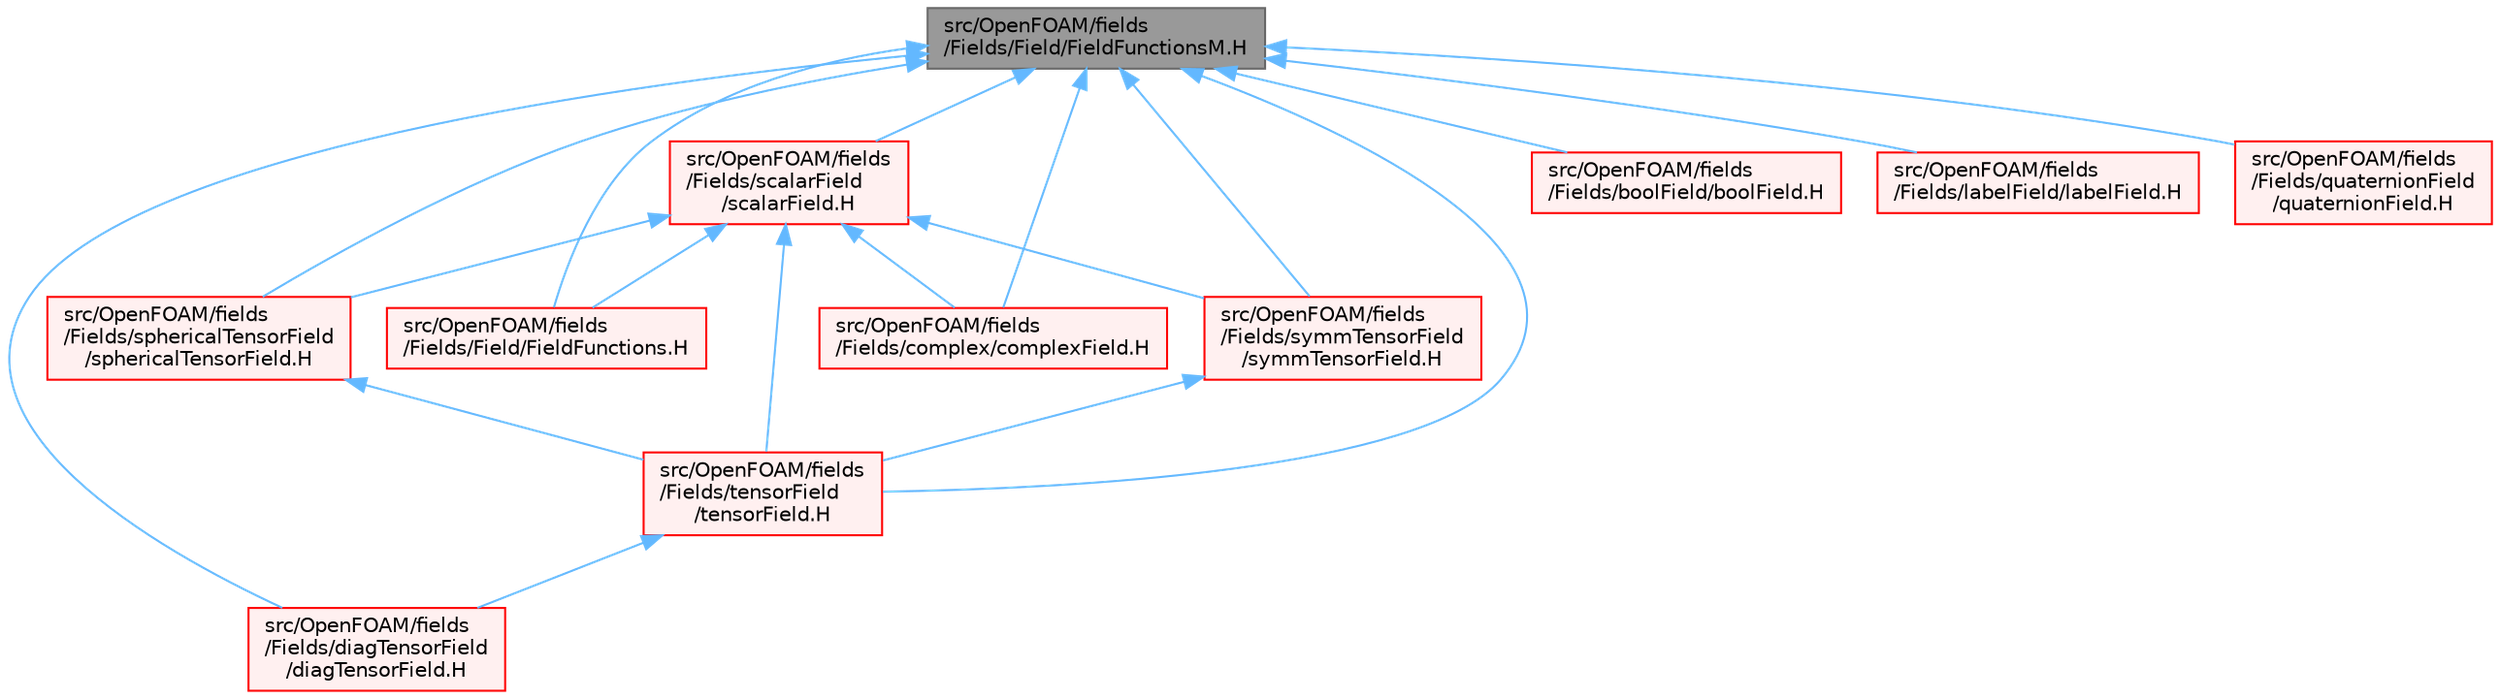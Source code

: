 digraph "src/OpenFOAM/fields/Fields/Field/FieldFunctionsM.H"
{
 // LATEX_PDF_SIZE
  bgcolor="transparent";
  edge [fontname=Helvetica,fontsize=10,labelfontname=Helvetica,labelfontsize=10];
  node [fontname=Helvetica,fontsize=10,shape=box,height=0.2,width=0.4];
  Node1 [id="Node000001",label="src/OpenFOAM/fields\l/Fields/Field/FieldFunctionsM.H",height=0.2,width=0.4,color="gray40", fillcolor="grey60", style="filled", fontcolor="black",tooltip="Macro functions for Field<Type> algebra."];
  Node1 -> Node2 [id="edge1_Node000001_Node000002",dir="back",color="steelblue1",style="solid",tooltip=" "];
  Node2 [id="Node000002",label="src/OpenFOAM/fields\l/Fields/Field/FieldFunctions.H",height=0.2,width=0.4,color="red", fillcolor="#FFF0F0", style="filled",URL="$FieldFunctions_8H.html",tooltip=" "];
  Node1 -> Node4743 [id="edge2_Node000001_Node004743",dir="back",color="steelblue1",style="solid",tooltip=" "];
  Node4743 [id="Node004743",label="src/OpenFOAM/fields\l/Fields/boolField/boolField.H",height=0.2,width=0.4,color="red", fillcolor="#FFF0F0", style="filled",URL="$boolField_8H.html",tooltip=" "];
  Node1 -> Node6281 [id="edge3_Node000001_Node006281",dir="back",color="steelblue1",style="solid",tooltip=" "];
  Node6281 [id="Node006281",label="src/OpenFOAM/fields\l/Fields/complex/complexField.H",height=0.2,width=0.4,color="red", fillcolor="#FFF0F0", style="filled",URL="$complexField_8H.html",tooltip=" "];
  Node1 -> Node6292 [id="edge4_Node000001_Node006292",dir="back",color="steelblue1",style="solid",tooltip=" "];
  Node6292 [id="Node006292",label="src/OpenFOAM/fields\l/Fields/diagTensorField\l/diagTensorField.H",height=0.2,width=0.4,color="red", fillcolor="#FFF0F0", style="filled",URL="$diagTensorField_8H.html",tooltip=" "];
  Node1 -> Node5758 [id="edge5_Node000001_Node005758",dir="back",color="steelblue1",style="solid",tooltip=" "];
  Node5758 [id="Node005758",label="src/OpenFOAM/fields\l/Fields/labelField/labelField.H",height=0.2,width=0.4,color="red", fillcolor="#FFF0F0", style="filled",URL="$labelField_8H.html",tooltip=" "];
  Node1 -> Node5876 [id="edge6_Node000001_Node005876",dir="back",color="steelblue1",style="solid",tooltip=" "];
  Node5876 [id="Node005876",label="src/OpenFOAM/fields\l/Fields/quaternionField\l/quaternionField.H",height=0.2,width=0.4,color="red", fillcolor="#FFF0F0", style="filled",URL="$quaternionField_8H.html",tooltip=" "];
  Node1 -> Node5878 [id="edge7_Node000001_Node005878",dir="back",color="steelblue1",style="solid",tooltip=" "];
  Node5878 [id="Node005878",label="src/OpenFOAM/fields\l/Fields/scalarField\l/scalarField.H",height=0.2,width=0.4,color="red", fillcolor="#FFF0F0", style="filled",URL="$scalarField_8H.html",tooltip=" "];
  Node5878 -> Node2 [id="edge8_Node005878_Node000002",dir="back",color="steelblue1",style="solid",tooltip=" "];
  Node5878 -> Node6281 [id="edge9_Node005878_Node006281",dir="back",color="steelblue1",style="solid",tooltip=" "];
  Node5878 -> Node6289 [id="edge10_Node005878_Node006289",dir="back",color="steelblue1",style="solid",tooltip=" "];
  Node6289 [id="Node006289",label="src/OpenFOAM/fields\l/Fields/sphericalTensorField\l/sphericalTensorField.H",height=0.2,width=0.4,color="red", fillcolor="#FFF0F0", style="filled",URL="$sphericalTensorField_8H.html",tooltip=" "];
  Node6289 -> Node6291 [id="edge11_Node006289_Node006291",dir="back",color="steelblue1",style="solid",tooltip=" "];
  Node6291 [id="Node006291",label="src/OpenFOAM/fields\l/Fields/tensorField\l/tensorField.H",height=0.2,width=0.4,color="red", fillcolor="#FFF0F0", style="filled",URL="$tensorField_8H.html",tooltip=" "];
  Node6291 -> Node6292 [id="edge12_Node006291_Node006292",dir="back",color="steelblue1",style="solid",tooltip=" "];
  Node5878 -> Node6309 [id="edge13_Node005878_Node006309",dir="back",color="steelblue1",style="solid",tooltip=" "];
  Node6309 [id="Node006309",label="src/OpenFOAM/fields\l/Fields/symmTensorField\l/symmTensorField.H",height=0.2,width=0.4,color="red", fillcolor="#FFF0F0", style="filled",URL="$symmTensorField_8H.html",tooltip=" "];
  Node6309 -> Node6291 [id="edge14_Node006309_Node006291",dir="back",color="steelblue1",style="solid",tooltip=" "];
  Node5878 -> Node6291 [id="edge15_Node005878_Node006291",dir="back",color="steelblue1",style="solid",tooltip=" "];
  Node1 -> Node6289 [id="edge16_Node000001_Node006289",dir="back",color="steelblue1",style="solid",tooltip=" "];
  Node1 -> Node6309 [id="edge17_Node000001_Node006309",dir="back",color="steelblue1",style="solid",tooltip=" "];
  Node1 -> Node6291 [id="edge18_Node000001_Node006291",dir="back",color="steelblue1",style="solid",tooltip=" "];
}
